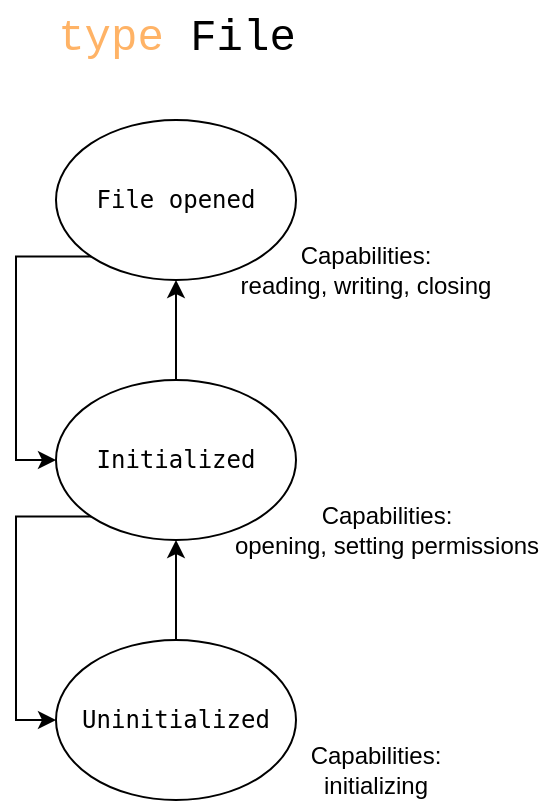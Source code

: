 <mxfile version="20.8.10" type="google"><diagram id="dLkNJVE7k6R0C-8aDGi5" name="Page-1"><mxGraphModel dx="1034" dy="588" grid="1" gridSize="10" guides="1" tooltips="1" connect="1" arrows="1" fold="1" page="1" pageScale="1" pageWidth="850" pageHeight="1100" math="0" shadow="0"><root><mxCell id="0"/><mxCell id="1" parent="0"/><mxCell id="I3kzjCs2b8-qK43UrGe1-3" style="edgeStyle=orthogonalEdgeStyle;rounded=0;orthogonalLoop=1;jettySize=auto;html=1;exitX=0.5;exitY=0;exitDx=0;exitDy=0;entryX=0.5;entryY=1;entryDx=0;entryDy=0;" edge="1" parent="1" source="I3kzjCs2b8-qK43UrGe1-1" target="I3kzjCs2b8-qK43UrGe1-2"><mxGeometry relative="1" as="geometry"/></mxCell><mxCell id="I3kzjCs2b8-qK43UrGe1-1" value="&lt;pre&gt;Uninitialized&lt;/pre&gt;" style="ellipse;whiteSpace=wrap;html=1;fillColor=none;" vertex="1" parent="1"><mxGeometry x="330" y="780" width="120" height="80" as="geometry"/></mxCell><mxCell id="I3kzjCs2b8-qK43UrGe1-5" style="edgeStyle=orthogonalEdgeStyle;rounded=0;orthogonalLoop=1;jettySize=auto;html=1;exitX=0.5;exitY=0;exitDx=0;exitDy=0;entryX=0.5;entryY=1;entryDx=0;entryDy=0;" edge="1" parent="1" source="I3kzjCs2b8-qK43UrGe1-2" target="I3kzjCs2b8-qK43UrGe1-4"><mxGeometry relative="1" as="geometry"/></mxCell><mxCell id="I3kzjCs2b8-qK43UrGe1-11" style="edgeStyle=orthogonalEdgeStyle;rounded=0;orthogonalLoop=1;jettySize=auto;html=1;exitX=0;exitY=1;exitDx=0;exitDy=0;entryX=0;entryY=0.5;entryDx=0;entryDy=0;fontFamily=Courier New;fontSize=22;fontColor=#FFB366;" edge="1" parent="1" source="I3kzjCs2b8-qK43UrGe1-2" target="I3kzjCs2b8-qK43UrGe1-1"><mxGeometry relative="1" as="geometry"><Array as="points"><mxPoint x="310" y="718"/><mxPoint x="310" y="820"/></Array></mxGeometry></mxCell><mxCell id="I3kzjCs2b8-qK43UrGe1-2" value="&lt;pre&gt;Initialized&lt;/pre&gt;" style="ellipse;whiteSpace=wrap;html=1;fillColor=none;" vertex="1" parent="1"><mxGeometry x="330" y="650" width="120" height="80" as="geometry"/></mxCell><mxCell id="I3kzjCs2b8-qK43UrGe1-9" style="edgeStyle=orthogonalEdgeStyle;rounded=0;orthogonalLoop=1;jettySize=auto;html=1;exitX=0;exitY=1;exitDx=0;exitDy=0;entryX=0;entryY=0.5;entryDx=0;entryDy=0;" edge="1" parent="1" source="I3kzjCs2b8-qK43UrGe1-4" target="I3kzjCs2b8-qK43UrGe1-2"><mxGeometry relative="1" as="geometry"><Array as="points"><mxPoint x="310" y="588"/><mxPoint x="310" y="690"/></Array></mxGeometry></mxCell><mxCell id="I3kzjCs2b8-qK43UrGe1-4" value="&lt;pre&gt;File opened&lt;/pre&gt;" style="ellipse;whiteSpace=wrap;html=1;fillColor=none;" vertex="1" parent="1"><mxGeometry x="330" y="520" width="120" height="80" as="geometry"/></mxCell><mxCell id="I3kzjCs2b8-qK43UrGe1-6" value="&lt;div&gt;Capabilities:&lt;/div&gt;&lt;div&gt;reading, writing, closing&lt;/div&gt;" style="text;html=1;strokeColor=none;fillColor=none;align=center;verticalAlign=middle;whiteSpace=wrap;rounded=0;" vertex="1" parent="1"><mxGeometry x="420" y="580" width="130" height="30" as="geometry"/></mxCell><mxCell id="I3kzjCs2b8-qK43UrGe1-7" value="&lt;div&gt;Capabilities:&lt;/div&gt;&lt;div&gt;opening, setting permissions&lt;br&gt;&lt;/div&gt;" style="text;html=1;strokeColor=none;fillColor=none;align=center;verticalAlign=middle;whiteSpace=wrap;rounded=0;" vertex="1" parent="1"><mxGeometry x="417.5" y="710" width="155" height="30" as="geometry"/></mxCell><mxCell id="I3kzjCs2b8-qK43UrGe1-8" value="&lt;div&gt;Capabilities:&lt;/div&gt;&lt;div&gt;initializing&lt;/div&gt;" style="text;html=1;strokeColor=none;fillColor=none;align=center;verticalAlign=middle;whiteSpace=wrap;rounded=0;" vertex="1" parent="1"><mxGeometry x="425" y="830" width="130" height="30" as="geometry"/></mxCell><mxCell id="I3kzjCs2b8-qK43UrGe1-10" value="&lt;font style=&quot;font-size: 22px;&quot; face=&quot;Courier New&quot;&gt;&lt;font color=&quot;#ffb366&quot;&gt;type&lt;/font&gt; File&lt;/font&gt;" style="text;html=1;align=center;verticalAlign=middle;resizable=0;points=[];autosize=1;strokeColor=none;fillColor=none;" vertex="1" parent="1"><mxGeometry x="320" y="460" width="140" height="40" as="geometry"/></mxCell></root></mxGraphModel></diagram></mxfile>